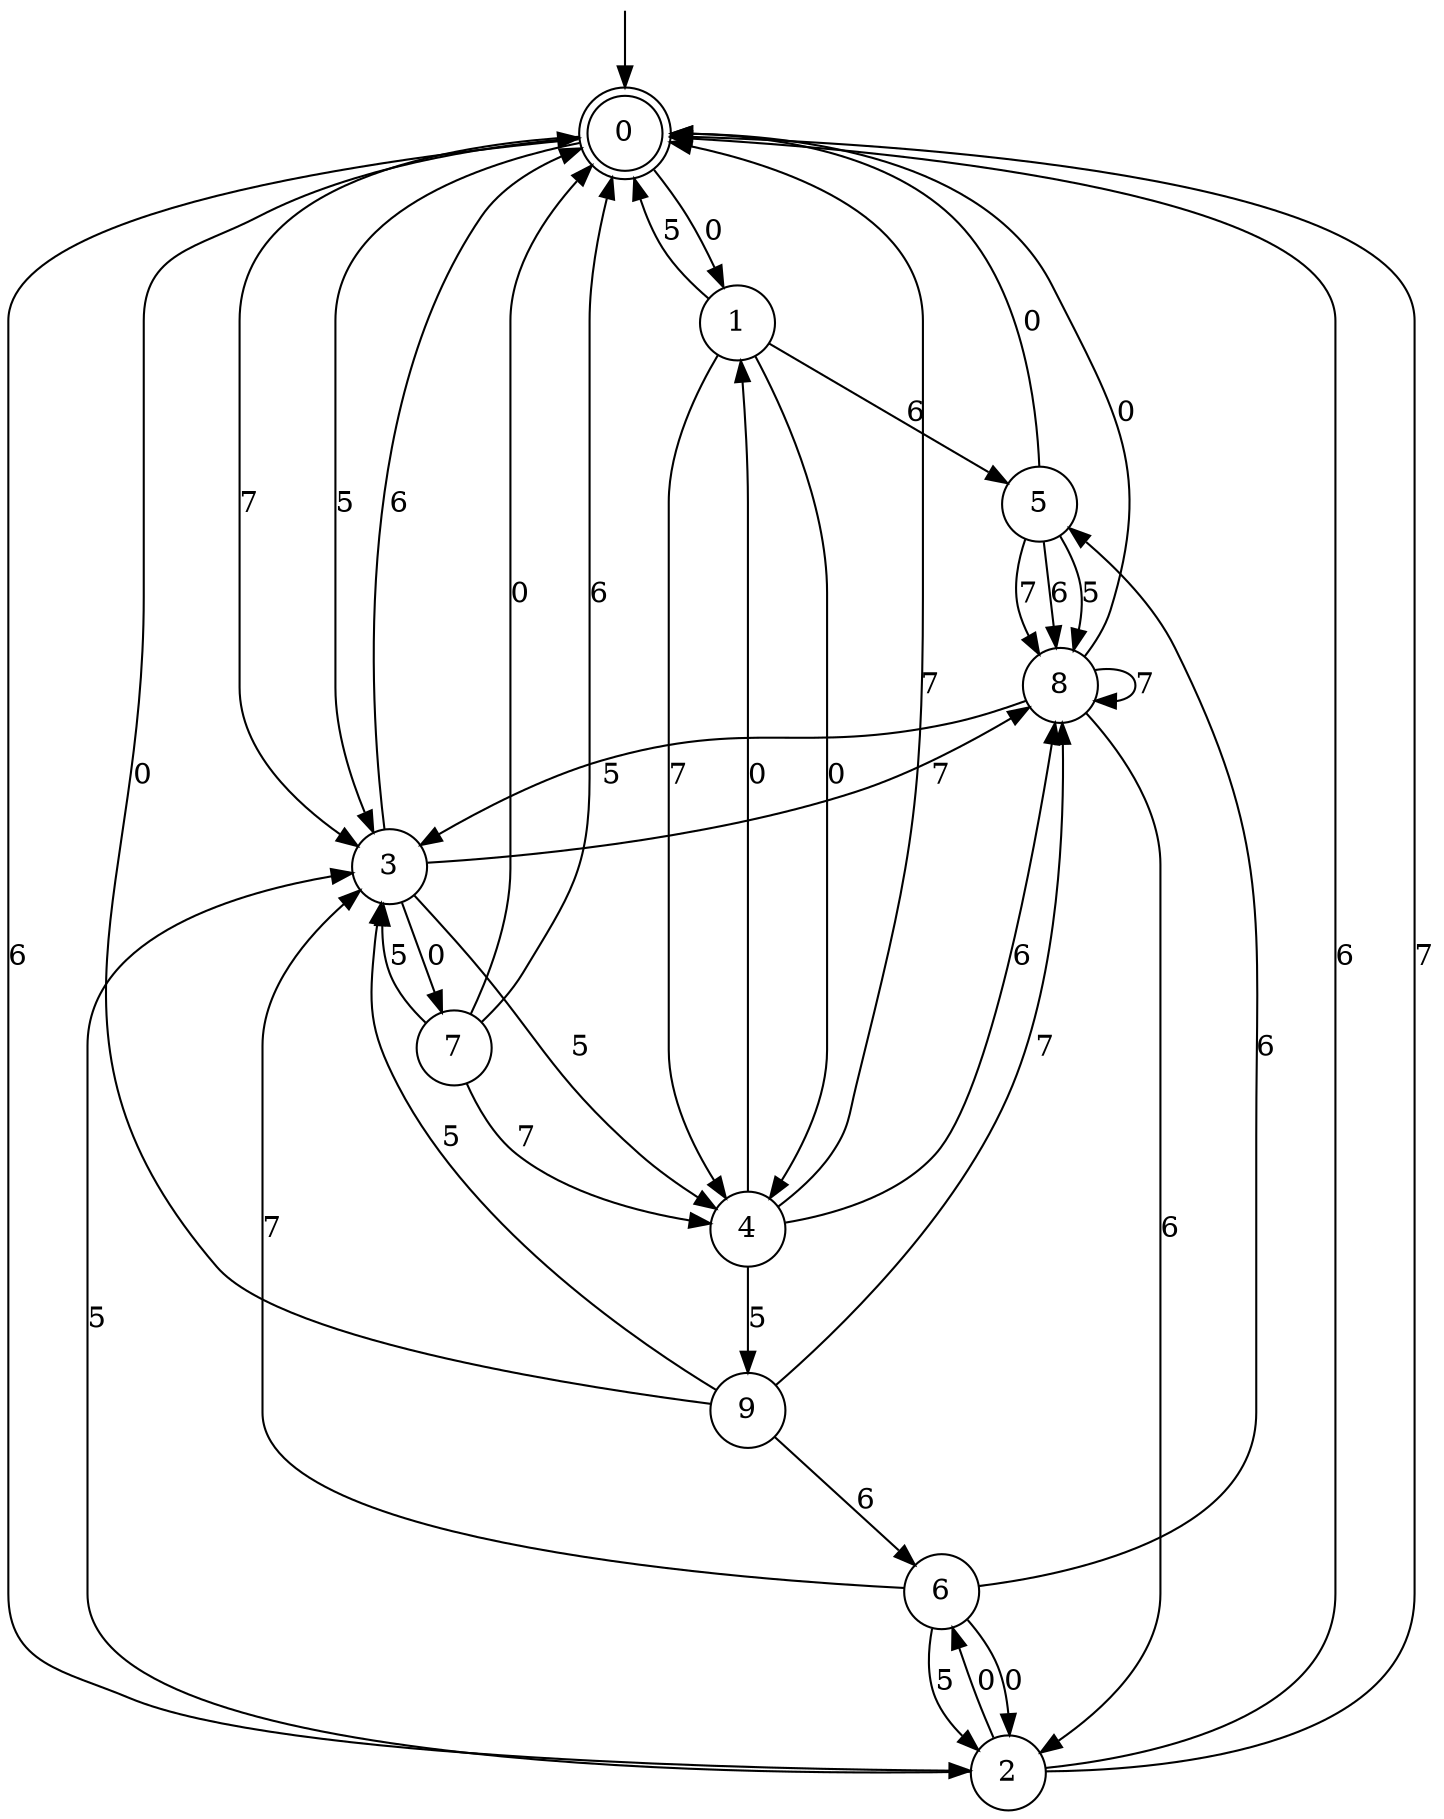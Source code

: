 digraph g {

	s0 [shape="doublecircle" label="0"];
	s1 [shape="circle" label="1"];
	s2 [shape="circle" label="2"];
	s3 [shape="circle" label="3"];
	s4 [shape="circle" label="4"];
	s5 [shape="circle" label="5"];
	s6 [shape="circle" label="6"];
	s7 [shape="circle" label="7"];
	s8 [shape="circle" label="8"];
	s9 [shape="circle" label="9"];
	s0 -> s1 [label="0"];
	s0 -> s2 [label="6"];
	s0 -> s3 [label="5"];
	s0 -> s3 [label="7"];
	s1 -> s4 [label="0"];
	s1 -> s5 [label="6"];
	s1 -> s0 [label="5"];
	s1 -> s4 [label="7"];
	s2 -> s6 [label="0"];
	s2 -> s0 [label="6"];
	s2 -> s3 [label="5"];
	s2 -> s0 [label="7"];
	s3 -> s7 [label="0"];
	s3 -> s0 [label="6"];
	s3 -> s4 [label="5"];
	s3 -> s8 [label="7"];
	s4 -> s1 [label="0"];
	s4 -> s8 [label="6"];
	s4 -> s9 [label="5"];
	s4 -> s0 [label="7"];
	s5 -> s0 [label="0"];
	s5 -> s8 [label="6"];
	s5 -> s8 [label="5"];
	s5 -> s8 [label="7"];
	s6 -> s2 [label="0"];
	s6 -> s5 [label="6"];
	s6 -> s2 [label="5"];
	s6 -> s3 [label="7"];
	s7 -> s0 [label="0"];
	s7 -> s0 [label="6"];
	s7 -> s3 [label="5"];
	s7 -> s4 [label="7"];
	s8 -> s0 [label="0"];
	s8 -> s2 [label="6"];
	s8 -> s3 [label="5"];
	s8 -> s8 [label="7"];
	s9 -> s0 [label="0"];
	s9 -> s6 [label="6"];
	s9 -> s3 [label="5"];
	s9 -> s8 [label="7"];

__start0 [label="" shape="none" width="0" height="0"];
__start0 -> s0;

}
